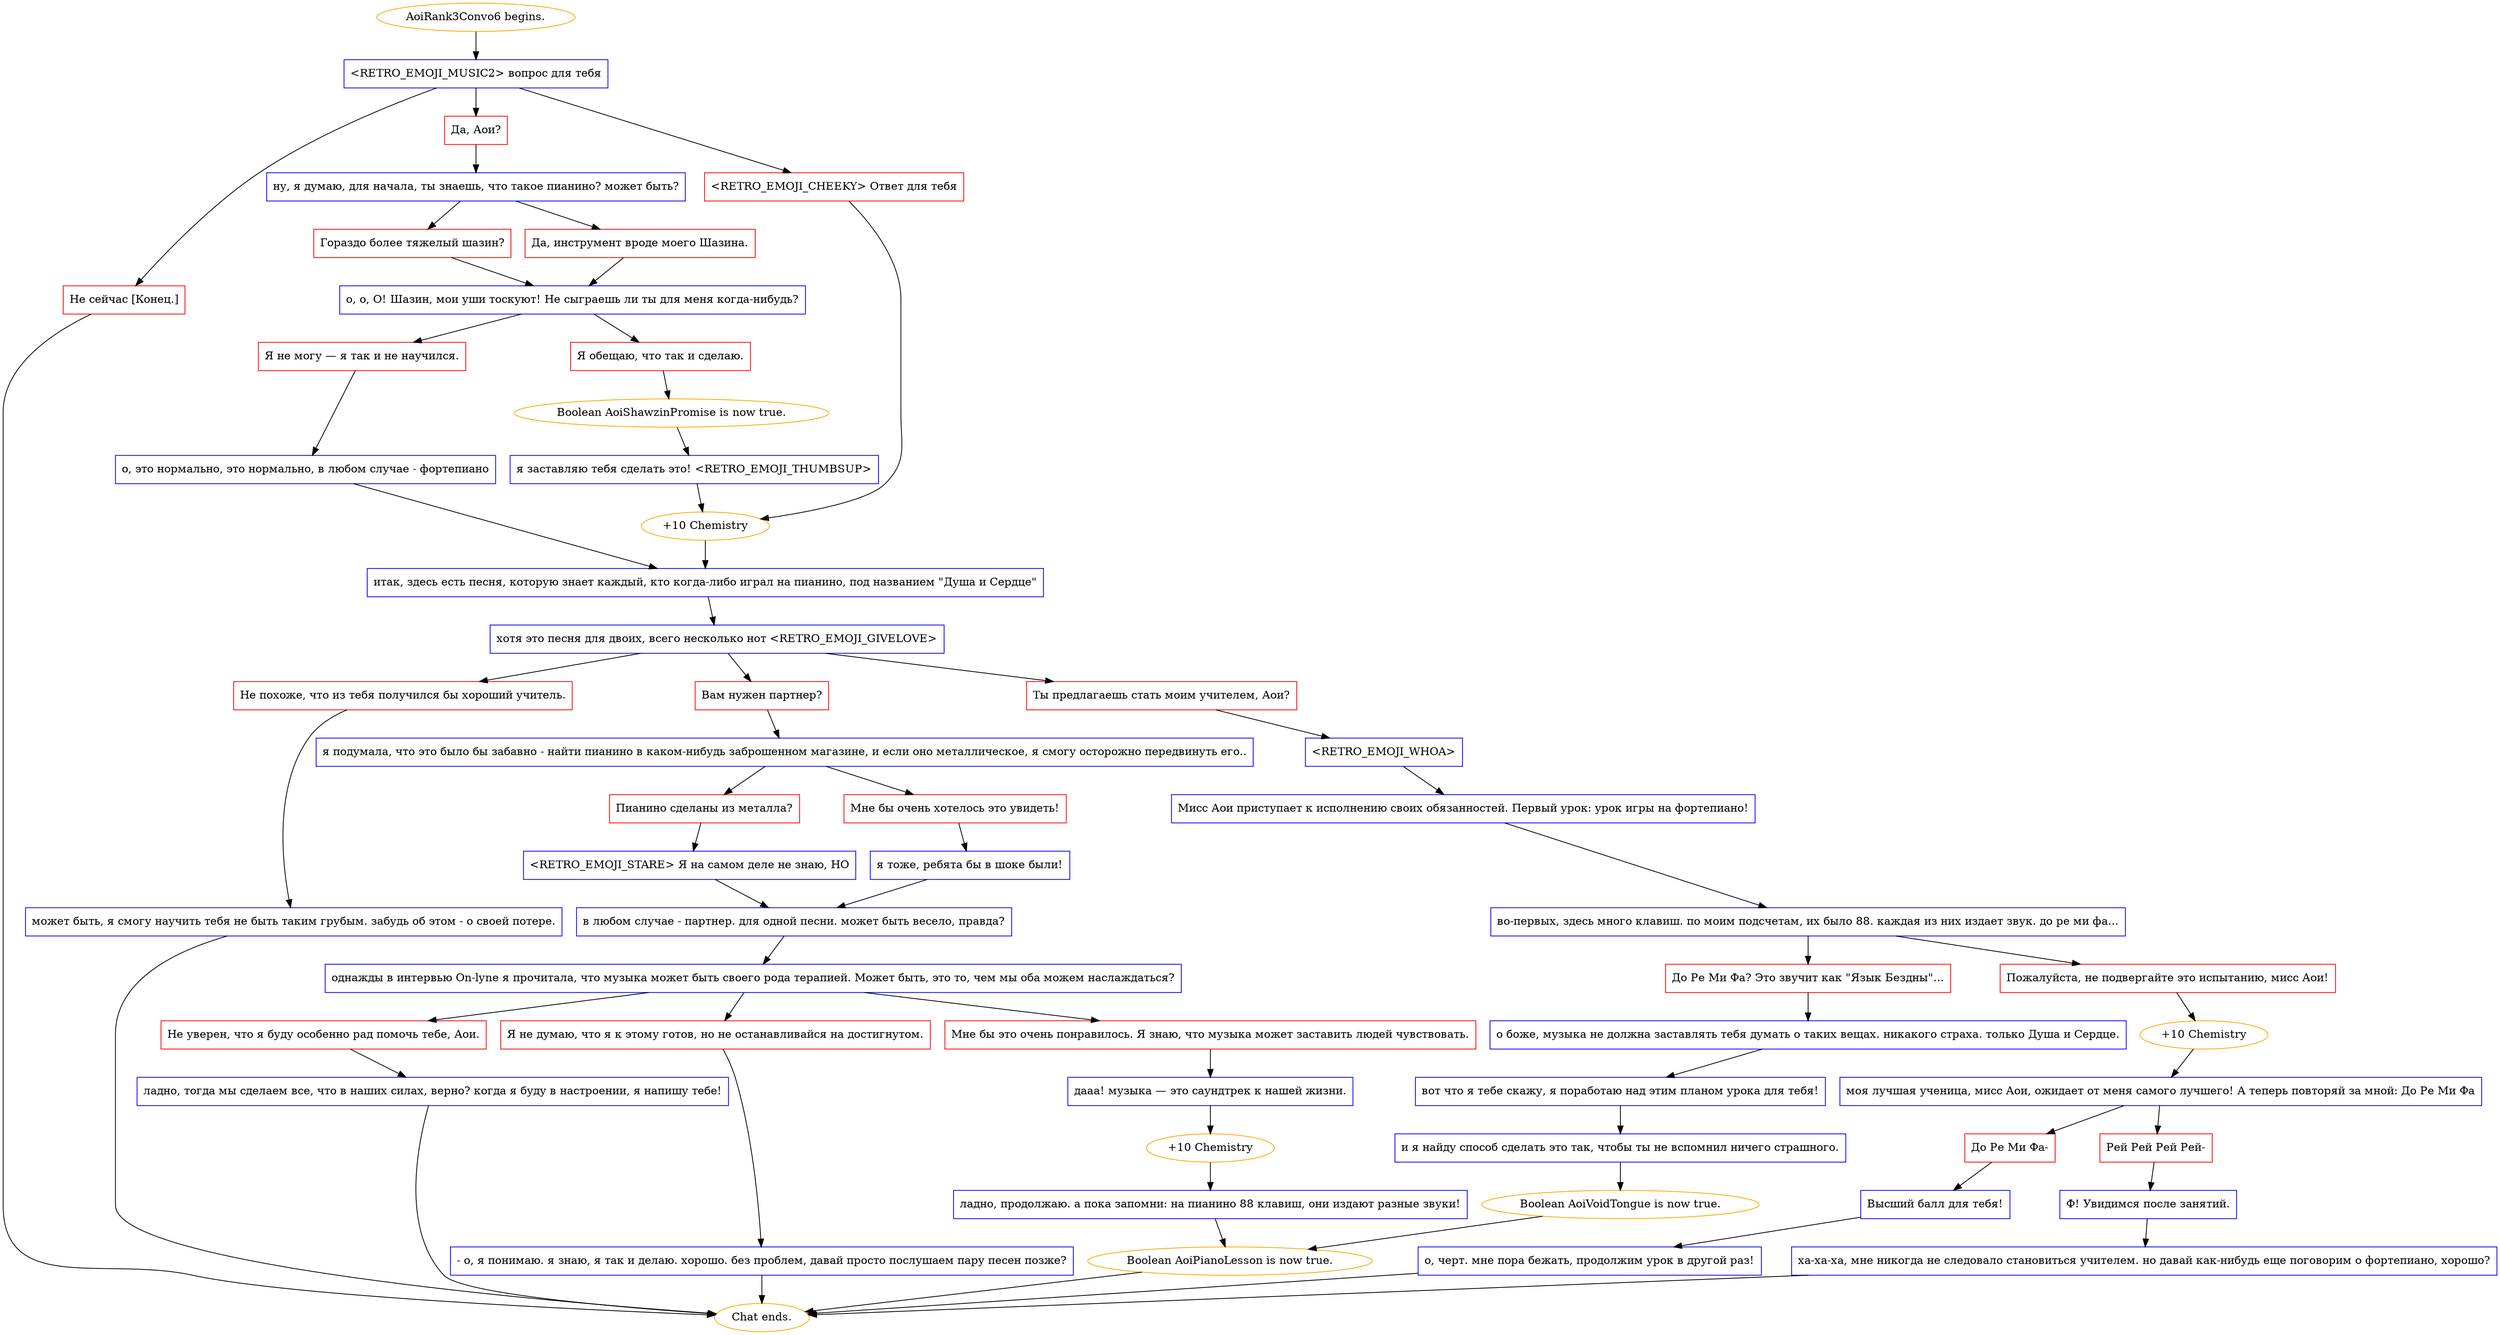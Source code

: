 digraph {
	"AoiRank3Convo6 begins." [color=orange];
		"AoiRank3Convo6 begins." -> j1043646799;
	j1043646799 [label="<RETRO_EMOJI_MUSIC2> вопрос для тебя",shape=box,color=blue];
		j1043646799 -> j1934048635;
		j1043646799 -> j917985188;
		j1043646799 -> j1265082774;
	j1934048635 [label="<RETRO_EMOJI_CHEEKY> Ответ для тебя",shape=box,color=red];
		j1934048635 -> j3032240393;
	j917985188 [label="Да, Аои?",shape=box,color=red];
		j917985188 -> j3685972945;
	j1265082774 [label="Не сейчас [Конец.]",shape=box,color=red];
		j1265082774 -> "Chat ends.";
	j3032240393 [label="+10 Chemistry",color=orange];
		j3032240393 -> j4023551012;
	j3685972945 [label="ну, я думаю, для начала, ты знаешь, что такое пианино? может быть?",shape=box,color=blue];
		j3685972945 -> j1717737730;
		j3685972945 -> j2622956276;
	"Chat ends." [color=orange];
	j4023551012 [label="итак, здесь есть песня, которую знает каждый, кто когда-либо играл на пианино, под названием \"Душа и Сердце\"",shape=box,color=blue];
		j4023551012 -> j969745761;
	j1717737730 [label="Гораздо более тяжелый шазин?",shape=box,color=red];
		j1717737730 -> j185604768;
	j2622956276 [label="Да, инструмент вроде моего Шазина.",shape=box,color=red];
		j2622956276 -> j185604768;
	j969745761 [label="хотя это песня для двоих, всего несколько нот <RETRO_EMOJI_GIVELOVE>",shape=box,color=blue];
		j969745761 -> j3345344025;
		j969745761 -> j131016144;
		j969745761 -> j3710568341;
	j185604768 [label="о, о, О! Шазин, мои уши тоскуют! Не сыграешь ли ты для меня когда-нибудь?",shape=box,color=blue];
		j185604768 -> j386847851;
		j185604768 -> j2992249412;
	j3345344025 [label="Вам нужен партнер?",shape=box,color=red];
		j3345344025 -> j4127164445;
	j131016144 [label="Ты предлагаешь стать моим учителем, Аои?",shape=box,color=red];
		j131016144 -> j1758062629;
	j3710568341 [label="Не похоже, что из тебя получился бы хороший учитель.",shape=box,color=red];
		j3710568341 -> j291307368;
	j386847851 [label="Я обещаю, что так и сделаю.",shape=box,color=red];
		j386847851 -> j1501445886;
	j2992249412 [label="Я не могу — я так и не научился.",shape=box,color=red];
		j2992249412 -> j1690857563;
	j4127164445 [label="я подумала, что это было бы забавно - найти пианино в каком-нибудь заброшенном магазине, и если оно металлическое, я смогу осторожно передвинуть его..",shape=box,color=blue];
		j4127164445 -> j1319599515;
		j4127164445 -> j483727996;
	j1758062629 [label="<RETRO_EMOJI_WHOA>",shape=box,color=blue];
		j1758062629 -> j204048983;
	j291307368 [label="может быть, я смогу научить тебя не быть таким грубым. забудь об этом - о своей потере.",shape=box,color=blue];
		j291307368 -> "Chat ends.";
	j1501445886 [label="Boolean AoiShawzinPromise is now true.",color=orange];
		j1501445886 -> j3160628815;
	j1690857563 [label="о, это нормально, это нормально, в любом случае - фортепиано",shape=box,color=blue];
		j1690857563 -> j4023551012;
	j1319599515 [label="Пианино сделаны из металла?",shape=box,color=red];
		j1319599515 -> j4250269546;
	j483727996 [label="Мне бы очень хотелось это увидеть!",shape=box,color=red];
		j483727996 -> j2947063133;
	j204048983 [label="Мисс Аои приступает к исполнению своих обязанностей. Первый урок: урок игры на фортепиано!",shape=box,color=blue];
		j204048983 -> j1149183631;
	j3160628815 [label="я заставляю тебя сделать это! <RETRO_EMOJI_THUMBSUP>",shape=box,color=blue];
		j3160628815 -> j3032240393;
	j4250269546 [label="<RETRO_EMOJI_STARE> Я на самом деле не знаю, НО",shape=box,color=blue];
		j4250269546 -> j2049249458;
	j2947063133 [label="я тоже, ребята бы в шоке были!",shape=box,color=blue];
		j2947063133 -> j2049249458;
	j1149183631 [label="во-первых, здесь много клавиш. по моим подсчетам, их было 88. каждая из них издает звук. до ре ми фа...",shape=box,color=blue];
		j1149183631 -> j2086847849;
		j1149183631 -> j2477142605;
	j2049249458 [label="в любом случае - партнер. для одной песни. может быть весело, правда?",shape=box,color=blue];
		j2049249458 -> j2516142155;
	j2086847849 [label="До Ре Ми Фа? Это звучит как \"Язык Бездны\"...",shape=box,color=red];
		j2086847849 -> j2185277895;
	j2477142605 [label="Пожалуйста, не подвергайте это испытанию, мисс Аои!",shape=box,color=red];
		j2477142605 -> j273560264;
	j2516142155 [label="однажды в интервью On-lyne я прочитала, что музыка может быть своего рода терапией. Может быть, это то, чем мы оба можем наслаждаться?",shape=box,color=blue];
		j2516142155 -> j2419792853;
		j2516142155 -> j74874396;
		j2516142155 -> j3203122456;
	j2185277895 [label="о боже, музыка не должна заставлять тебя думать о таких вещах. никакого страха. только Душа и Сердце.",shape=box,color=blue];
		j2185277895 -> j1119382901;
	j273560264 [label="+10 Chemistry",color=orange];
		j273560264 -> j2506160704;
	j2419792853 [label="Я не думаю, что я к этому готов, но не останавливайся на достигнутом.",shape=box,color=red];
		j2419792853 -> j3423477597;
	j74874396 [label="Мне бы это очень понравилось. Я знаю, что музыка может заставить людей чувствовать.",shape=box,color=red];
		j74874396 -> j3388684052;
	j3203122456 [label="Не уверен, что я буду особенно рад помочь тебе, Аои.",shape=box,color=red];
		j3203122456 -> j2842284141;
	j1119382901 [label="вот что я тебе скажу, я поработаю над этим планом урока для тебя!",shape=box,color=blue];
		j1119382901 -> j4293597769;
	j2506160704 [label="моя лучшая ученица, мисс Аои, ожидает от меня самого лучшего! А теперь повторяй за мной: До Ре Ми Фа",shape=box,color=blue];
		j2506160704 -> j312913513;
		j2506160704 -> j1073759714;
	j3423477597 [label="- о, я понимаю. я знаю, я так и делаю. хорошо. без проблем, давай просто послушаем пару песен позже?",shape=box,color=blue];
		j3423477597 -> "Chat ends.";
	j3388684052 [label="дааа! музыка — это саундтрек к нашей жизни.",shape=box,color=blue];
		j3388684052 -> j483307172;
	j2842284141 [label="ладно, тогда мы сделаем все, что в наших силах, верно? когда я буду в настроении, я напишу тебе!",shape=box,color=blue];
		j2842284141 -> "Chat ends.";
	j4293597769 [label="и я найду способ сделать это так, чтобы ты не вспомнил ничего страшного.",shape=box,color=blue];
		j4293597769 -> j4126932492;
	j312913513 [label="До Ре Ми Фа-",shape=box,color=red];
		j312913513 -> j3643391715;
	j1073759714 [label="Рей Рей Рей Рей-",shape=box,color=red];
		j1073759714 -> j3365987496;
	j483307172 [label="+10 Chemistry",color=orange];
		j483307172 -> j3915514001;
	j4126932492 [label="Boolean AoiVoidTongue is now true.",color=orange];
		j4126932492 -> j3621153430;
	j3643391715 [label="Высший балл для тебя!",shape=box,color=blue];
		j3643391715 -> j362236148;
	j3365987496 [label="Ф! Увидимся после занятий.",shape=box,color=blue];
		j3365987496 -> j979867493;
	j3915514001 [label="ладно, продолжаю. а пока запомни: на пианино 88 клавиш, они издают разные звуки!",shape=box,color=blue];
		j3915514001 -> j3621153430;
	j3621153430 [label="Boolean AoiPianoLesson is now true.",color=orange];
		j3621153430 -> "Chat ends.";
	j362236148 [label="о, черт. мне пора бежать, продолжим урок в другой раз!",shape=box,color=blue];
		j362236148 -> "Chat ends.";
	j979867493 [label="ха-ха-ха, мне никогда не следовало становиться учителем. но давай как-нибудь еще поговорим о фортепиано, хорошо?",shape=box,color=blue];
		j979867493 -> "Chat ends.";
}